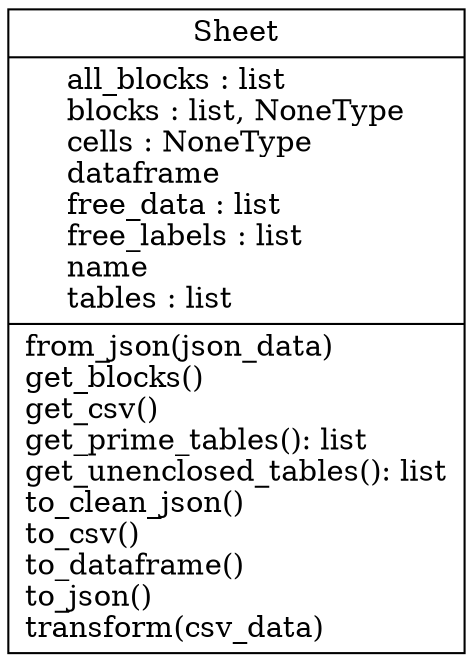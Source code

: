 digraph "classes" {
rankdir=BT
charset="utf-8"
"src.python.structures.sheet.Sheet" [color="black", fontcolor="black", label=<{Sheet|all_blocks : list<br ALIGN="LEFT"/>blocks : list, NoneType<br ALIGN="LEFT"/>cells : NoneType<br ALIGN="LEFT"/>dataframe<br ALIGN="LEFT"/>free_data : list<br ALIGN="LEFT"/>free_labels : list<br ALIGN="LEFT"/>name<br ALIGN="LEFT"/>tables : list<br ALIGN="LEFT"/>|from_json(json_data)<br ALIGN="LEFT"/>get_blocks()<br ALIGN="LEFT"/>get_csv()<br ALIGN="LEFT"/>get_prime_tables(): list<br ALIGN="LEFT"/>get_unenclosed_tables(): list<br ALIGN="LEFT"/>to_clean_json()<br ALIGN="LEFT"/>to_csv()<br ALIGN="LEFT"/>to_dataframe()<br ALIGN="LEFT"/>to_json()<br ALIGN="LEFT"/>transform(csv_data)<br ALIGN="LEFT"/>}>, shape="record", style="solid"];
}
